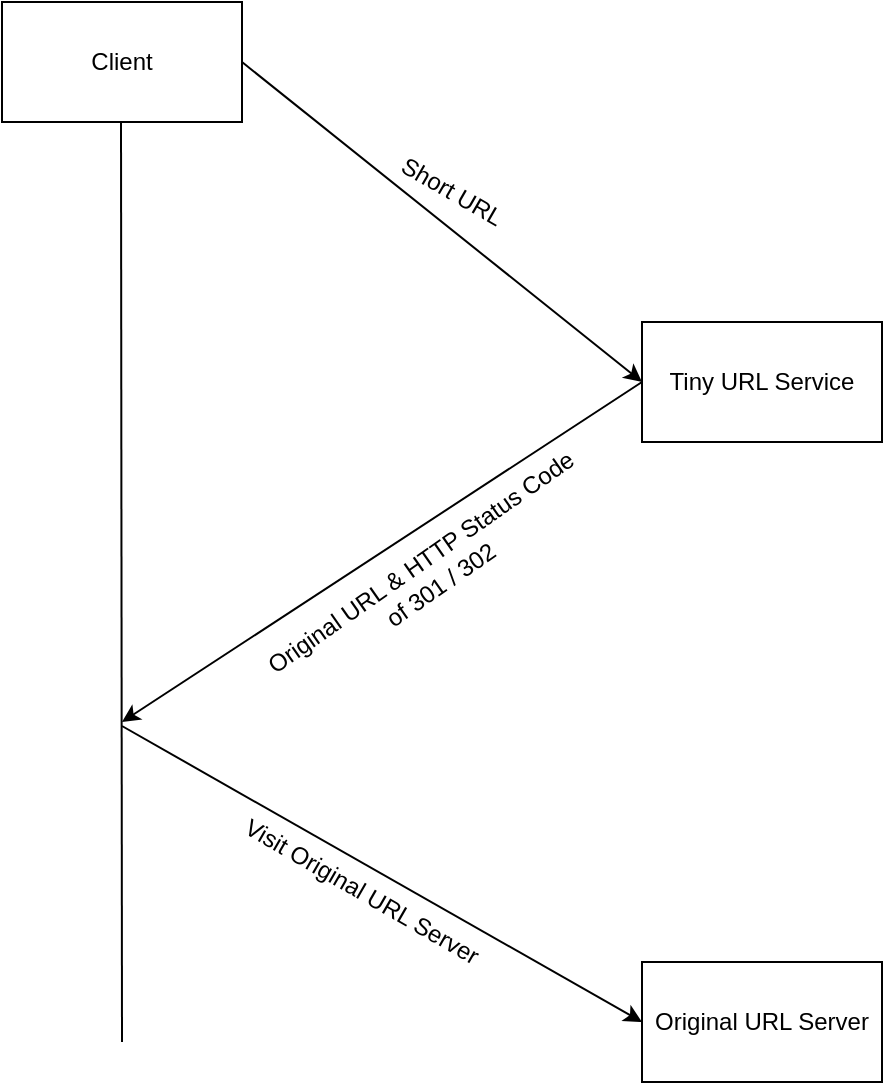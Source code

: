 <mxfile version="24.0.7" type="github">
  <diagram name="Page-1" id="6e9QKgI03reqmt4rfAvy">
    <mxGraphModel dx="1242" dy="735" grid="1" gridSize="10" guides="1" tooltips="1" connect="1" arrows="1" fold="1" page="1" pageScale="1" pageWidth="850" pageHeight="1100" math="0" shadow="0">
      <root>
        <mxCell id="0" />
        <mxCell id="1" parent="0" />
        <mxCell id="xoiJE4jO3vRNjwVfq7wX-1" value="Client" style="rounded=0;whiteSpace=wrap;html=1;" vertex="1" parent="1">
          <mxGeometry x="160" y="160" width="120" height="60" as="geometry" />
        </mxCell>
        <mxCell id="xoiJE4jO3vRNjwVfq7wX-2" value="Tiny URL Service" style="rounded=0;whiteSpace=wrap;html=1;" vertex="1" parent="1">
          <mxGeometry x="480" y="320" width="120" height="60" as="geometry" />
        </mxCell>
        <mxCell id="xoiJE4jO3vRNjwVfq7wX-3" value="" style="endArrow=none;html=1;rounded=0;" edge="1" parent="1">
          <mxGeometry width="50" height="50" relative="1" as="geometry">
            <mxPoint x="220" y="680" as="sourcePoint" />
            <mxPoint x="219.5" y="220" as="targetPoint" />
          </mxGeometry>
        </mxCell>
        <mxCell id="xoiJE4jO3vRNjwVfq7wX-4" value="" style="endArrow=classic;html=1;rounded=0;exitX=1;exitY=0.5;exitDx=0;exitDy=0;entryX=0;entryY=0.5;entryDx=0;entryDy=0;" edge="1" parent="1" source="xoiJE4jO3vRNjwVfq7wX-1" target="xoiJE4jO3vRNjwVfq7wX-2">
          <mxGeometry width="50" height="50" relative="1" as="geometry">
            <mxPoint x="400" y="410" as="sourcePoint" />
            <mxPoint x="450" y="360" as="targetPoint" />
          </mxGeometry>
        </mxCell>
        <mxCell id="xoiJE4jO3vRNjwVfq7wX-5" value="Short URL" style="text;html=1;align=center;verticalAlign=middle;whiteSpace=wrap;rounded=0;rotation=30;" vertex="1" parent="1">
          <mxGeometry x="340" y="240" width="90" height="30" as="geometry" />
        </mxCell>
        <mxCell id="xoiJE4jO3vRNjwVfq7wX-7" value="" style="endArrow=classic;html=1;rounded=0;" edge="1" parent="1">
          <mxGeometry width="50" height="50" relative="1" as="geometry">
            <mxPoint x="480" y="350" as="sourcePoint" />
            <mxPoint x="220" y="520" as="targetPoint" />
          </mxGeometry>
        </mxCell>
        <mxCell id="xoiJE4jO3vRNjwVfq7wX-8" value="&lt;div&gt;Original URL &amp;amp; HTTP Status Code&amp;nbsp;&lt;/div&gt;&lt;div&gt;of 301 / 302&lt;/div&gt;" style="text;html=1;align=center;verticalAlign=middle;whiteSpace=wrap;rounded=0;rotation=-35;" vertex="1" parent="1">
          <mxGeometry x="270" y="430" width="210" height="30" as="geometry" />
        </mxCell>
        <mxCell id="xoiJE4jO3vRNjwVfq7wX-9" value="Original URL Server" style="rounded=0;whiteSpace=wrap;html=1;" vertex="1" parent="1">
          <mxGeometry x="480" y="640" width="120" height="60" as="geometry" />
        </mxCell>
        <mxCell id="xoiJE4jO3vRNjwVfq7wX-10" value="" style="endArrow=classic;html=1;rounded=0;entryX=0;entryY=0.5;entryDx=0;entryDy=0;" edge="1" parent="1" target="xoiJE4jO3vRNjwVfq7wX-9">
          <mxGeometry width="50" height="50" relative="1" as="geometry">
            <mxPoint x="220" y="522" as="sourcePoint" />
            <mxPoint x="300" y="579" as="targetPoint" />
          </mxGeometry>
        </mxCell>
        <mxCell id="xoiJE4jO3vRNjwVfq7wX-11" value="Visit Original URL Server" style="text;html=1;align=center;verticalAlign=middle;whiteSpace=wrap;rounded=0;rotation=30;" vertex="1" parent="1">
          <mxGeometry x="270" y="590" width="140" height="30" as="geometry" />
        </mxCell>
      </root>
    </mxGraphModel>
  </diagram>
</mxfile>
